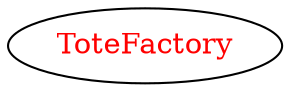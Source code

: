 digraph dependencyGraph {
 concentrate=true;
 ranksep="2.0";
 rankdir="LR"; 
 splines="ortho";
"ToteFactory" [fontcolor="red"];
}